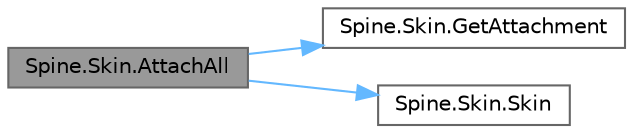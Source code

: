 digraph "Spine.Skin.AttachAll"
{
 // LATEX_PDF_SIZE
  bgcolor="transparent";
  edge [fontname=Helvetica,fontsize=10,labelfontname=Helvetica,labelfontsize=10];
  node [fontname=Helvetica,fontsize=10,shape=box,height=0.2,width=0.4];
  rankdir="LR";
  Node1 [id="Node000001",label="Spine.Skin.AttachAll",height=0.2,width=0.4,color="gray40", fillcolor="grey60", style="filled", fontcolor="black",tooltip="Attach all attachments from this skin if the corresponding attachment from the old skin is currently ..."];
  Node1 -> Node2 [id="edge3_Node000001_Node000002",color="steelblue1",style="solid",tooltip=" "];
  Node2 [id="Node000002",label="Spine.Skin.GetAttachment",height=0.2,width=0.4,color="grey40", fillcolor="white", style="filled",URL="$class_spine_1_1_skin.html#a8e1b079b629865148f809487fbda7938",tooltip="Returns the attachment for the specified slot index and name, or null."];
  Node1 -> Node3 [id="edge4_Node000001_Node000003",color="steelblue1",style="solid",tooltip=" "];
  Node3 [id="Node000003",label="Spine.Skin.Skin",height=0.2,width=0.4,color="grey40", fillcolor="white", style="filled",URL="$class_spine_1_1_skin.html#ab47f6bace21eabe3c1ca6ddb19169ae8",tooltip=" "];
}
